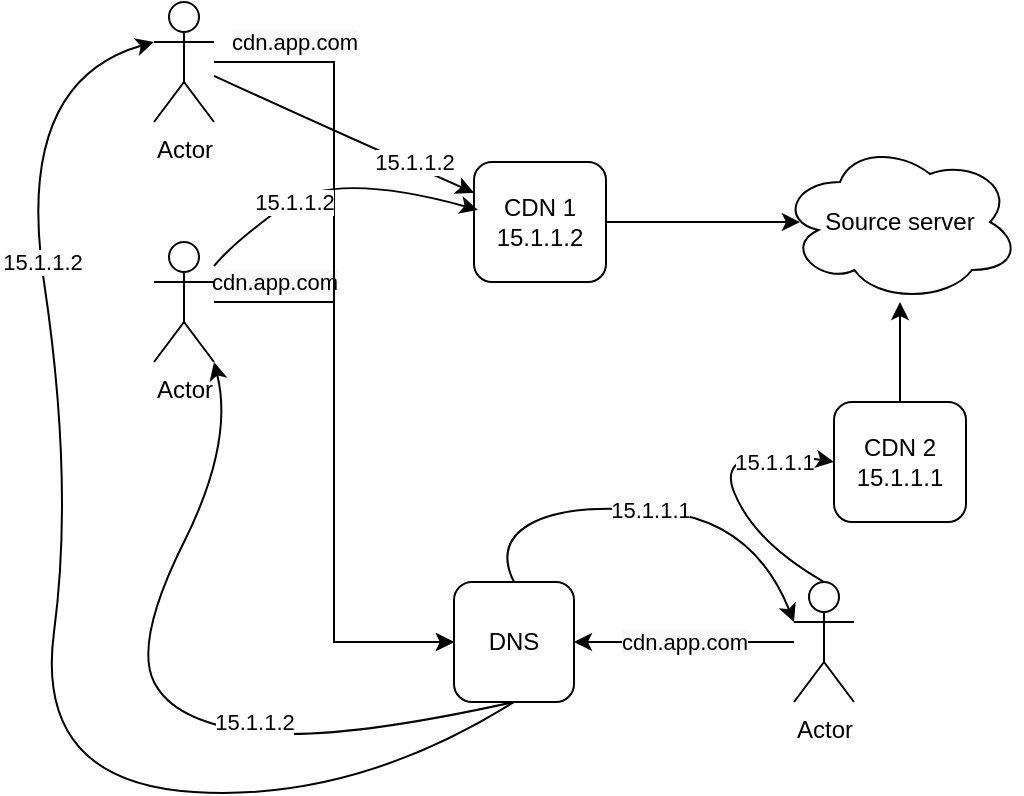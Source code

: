 <mxfile version="26.0.10">
  <diagram name="Страница — 1" id="Ppnn56PcBATUVLtVRlP-">
    <mxGraphModel dx="989" dy="551" grid="1" gridSize="10" guides="1" tooltips="1" connect="1" arrows="1" fold="1" page="1" pageScale="1" pageWidth="827" pageHeight="1169" math="0" shadow="0">
      <root>
        <mxCell id="0" />
        <mxCell id="1" parent="0" />
        <mxCell id="4WDhyZWMr4waz4hkwKIr-9" value="&lt;span style=&quot;background-color: rgb(248, 248, 248);&quot;&gt;cdn.app.com&lt;/span&gt;" style="edgeStyle=orthogonalEdgeStyle;rounded=0;orthogonalLoop=1;jettySize=auto;html=1;entryX=0;entryY=0.5;entryDx=0;entryDy=0;" edge="1" parent="1" source="4WDhyZWMr4waz4hkwKIr-1" target="4WDhyZWMr4waz4hkwKIr-5">
          <mxGeometry x="-0.793" y="10" relative="1" as="geometry">
            <mxPoint as="offset" />
          </mxGeometry>
        </mxCell>
        <mxCell id="4WDhyZWMr4waz4hkwKIr-1" value="Actor" style="shape=umlActor;verticalLabelPosition=bottom;verticalAlign=top;html=1;outlineConnect=0;" vertex="1" parent="1">
          <mxGeometry x="130" y="200" width="30" height="60" as="geometry" />
        </mxCell>
        <UserObject label="&lt;span style=&quot;color: rgb(0, 0, 0); font-family: Helvetica; font-size: 11px; font-style: normal; font-variant-ligatures: normal; font-variant-caps: normal; font-weight: 400; letter-spacing: normal; orphans: 2; text-align: center; text-indent: 0px; text-transform: none; widows: 2; word-spacing: 0px; -webkit-text-stroke-width: 0px; white-space: nowrap; background-color: rgb(248, 248, 248); text-decoration-thickness: initial; text-decoration-style: initial; text-decoration-color: initial; display: inline !important; float: none;&quot;&gt;cdn.app.com&lt;/span&gt;" link="&lt;span style=&quot;color: rgb(0, 0, 0); font-family: Helvetica; font-size: 11px; font-style: normal; font-variant-ligatures: normal; font-variant-caps: normal; font-weight: 400; letter-spacing: normal; orphans: 2; text-align: center; text-indent: 0px; text-transform: none; widows: 2; word-spacing: 0px; -webkit-text-stroke-width: 0px; white-space: nowrap; background-color: rgb(248, 248, 248); text-decoration-thickness: initial; text-decoration-style: initial; text-decoration-color: initial; display: inline !important; float: none;&quot;&gt;cdn.app.com&lt;/span&gt;" id="4WDhyZWMr4waz4hkwKIr-10">
          <mxCell style="edgeStyle=orthogonalEdgeStyle;rounded=0;orthogonalLoop=1;jettySize=auto;html=1;entryX=1;entryY=0.5;entryDx=0;entryDy=0;" edge="1" parent="1" source="4WDhyZWMr4waz4hkwKIr-3" target="4WDhyZWMr4waz4hkwKIr-5">
            <mxGeometry relative="1" as="geometry" />
          </mxCell>
        </UserObject>
        <mxCell id="4WDhyZWMr4waz4hkwKIr-3" value="Actor" style="shape=umlActor;verticalLabelPosition=bottom;verticalAlign=top;html=1;outlineConnect=0;" vertex="1" parent="1">
          <mxGeometry x="450" y="370" width="30" height="60" as="geometry" />
        </mxCell>
        <UserObject label="&lt;span style=&quot;color: rgb(0, 0, 0); font-family: Helvetica; font-size: 11px; font-style: normal; font-variant-ligatures: normal; font-variant-caps: normal; font-weight: 400; letter-spacing: normal; orphans: 2; text-align: center; text-indent: 0px; text-transform: none; widows: 2; word-spacing: 0px; -webkit-text-stroke-width: 0px; white-space: nowrap; background-color: rgb(248, 248, 248); text-decoration-thickness: initial; text-decoration-style: initial; text-decoration-color: initial; display: inline !important; float: none;&quot;&gt;cdn.app.com&lt;/span&gt;" link="&lt;span style=&quot;color: rgb(0, 0, 0); font-family: Helvetica; font-size: 11px; font-style: normal; font-variant-ligatures: normal; font-variant-caps: normal; font-weight: 400; letter-spacing: normal; orphans: 2; text-align: center; text-indent: 0px; text-transform: none; widows: 2; word-spacing: 0px; -webkit-text-stroke-width: 0px; white-space: nowrap; background-color: rgb(248, 248, 248); text-decoration-thickness: initial; text-decoration-style: initial; text-decoration-color: initial; display: inline !important; float: none;&quot;&gt;cdn.app.com&lt;/span&gt;" id="4WDhyZWMr4waz4hkwKIr-8">
          <mxCell style="edgeStyle=orthogonalEdgeStyle;rounded=0;orthogonalLoop=1;jettySize=auto;html=1;entryX=0;entryY=0.5;entryDx=0;entryDy=0;" edge="1" parent="1" source="4WDhyZWMr4waz4hkwKIr-4" target="4WDhyZWMr4waz4hkwKIr-5">
            <mxGeometry x="-0.805" y="10" relative="1" as="geometry">
              <mxPoint as="offset" />
            </mxGeometry>
          </mxCell>
        </UserObject>
        <mxCell id="4WDhyZWMr4waz4hkwKIr-4" value="Actor" style="shape=umlActor;verticalLabelPosition=bottom;verticalAlign=top;html=1;outlineConnect=0;" vertex="1" parent="1">
          <mxGeometry x="130" y="80" width="30" height="60" as="geometry" />
        </mxCell>
        <mxCell id="4WDhyZWMr4waz4hkwKIr-5" value="DNS" style="rounded=1;whiteSpace=wrap;html=1;" vertex="1" parent="1">
          <mxGeometry x="280" y="370" width="60" height="60" as="geometry" />
        </mxCell>
        <mxCell id="4WDhyZWMr4waz4hkwKIr-13" value="CDN 1&lt;div&gt;15.1.1.2&lt;/div&gt;" style="rounded=1;whiteSpace=wrap;html=1;" vertex="1" parent="1">
          <mxGeometry x="290" y="160" width="66" height="60" as="geometry" />
        </mxCell>
        <mxCell id="4WDhyZWMr4waz4hkwKIr-17" value="&lt;span style=&quot;color: rgb(0, 0, 0); font-family: Helvetica; font-size: 11px; font-style: normal; font-variant-ligatures: normal; font-variant-caps: normal; font-weight: 400; letter-spacing: normal; orphans: 2; text-align: center; text-indent: 0px; text-transform: none; widows: 2; word-spacing: 0px; -webkit-text-stroke-width: 0px; white-space: nowrap; background-color: rgb(255, 255, 255); text-decoration-thickness: initial; text-decoration-style: initial; text-decoration-color: initial; float: none; display: inline !important;&quot;&gt;15.1.1.2&lt;/span&gt;" style="curved=1;endArrow=classic;html=1;rounded=0;entryX=0.03;entryY=0.399;entryDx=0;entryDy=0;entryPerimeter=0;" edge="1" parent="1">
          <mxGeometry x="-0.32" y="-1" width="50" height="50" relative="1" as="geometry">
            <mxPoint x="160" y="212" as="sourcePoint" />
            <mxPoint x="291.98" y="183.94" as="targetPoint" />
            <Array as="points">
              <mxPoint x="170" y="200" />
              <mxPoint x="220" y="164" />
            </Array>
            <mxPoint as="offset" />
          </mxGeometry>
        </mxCell>
        <mxCell id="4WDhyZWMr4waz4hkwKIr-18" value="&lt;span style=&quot;color: rgb(0, 0, 0); font-family: Helvetica; font-size: 11px; font-style: normal; font-variant-ligatures: normal; font-variant-caps: normal; font-weight: 400; letter-spacing: normal; orphans: 2; text-align: center; text-indent: 0px; text-transform: none; widows: 2; word-spacing: 0px; -webkit-text-stroke-width: 0px; white-space: nowrap; background-color: rgb(255, 255, 255); text-decoration-thickness: initial; text-decoration-style: initial; text-decoration-color: initial; float: none; display: inline !important;&quot;&gt;15.1.1.2&lt;/span&gt;" style="curved=1;endArrow=classic;html=1;rounded=0;" edge="1" parent="1" source="4WDhyZWMr4waz4hkwKIr-4" target="4WDhyZWMr4waz4hkwKIr-13">
          <mxGeometry x="0.528" y="2" width="50" height="50" relative="1" as="geometry">
            <mxPoint x="240" y="100" as="sourcePoint" />
            <mxPoint x="290" y="50" as="targetPoint" />
            <Array as="points">
              <mxPoint x="210" y="140" />
            </Array>
            <mxPoint as="offset" />
          </mxGeometry>
        </mxCell>
        <mxCell id="4WDhyZWMr4waz4hkwKIr-27" style="edgeStyle=orthogonalEdgeStyle;rounded=0;orthogonalLoop=1;jettySize=auto;html=1;" edge="1" parent="1" source="4WDhyZWMr4waz4hkwKIr-19" target="4WDhyZWMr4waz4hkwKIr-25">
          <mxGeometry relative="1" as="geometry" />
        </mxCell>
        <mxCell id="4WDhyZWMr4waz4hkwKIr-19" value="CDN 2&lt;div&gt;15.1.1.1&lt;/div&gt;" style="rounded=1;whiteSpace=wrap;html=1;" vertex="1" parent="1">
          <mxGeometry x="470" y="280" width="66" height="60" as="geometry" />
        </mxCell>
        <mxCell id="4WDhyZWMr4waz4hkwKIr-20" value="&lt;span style=&quot;color: rgb(0, 0, 0); font-family: Helvetica; font-size: 11px; font-style: normal; font-variant-ligatures: normal; font-variant-caps: normal; font-weight: 400; letter-spacing: normal; orphans: 2; text-align: center; text-indent: 0px; text-transform: none; widows: 2; word-spacing: 0px; -webkit-text-stroke-width: 0px; white-space: nowrap; background-color: rgb(255, 255, 255); text-decoration-thickness: initial; text-decoration-style: initial; text-decoration-color: initial; display: inline !important; float: none;&quot;&gt;15.1.1.1&lt;/span&gt;" style="curved=1;endArrow=classic;html=1;rounded=0;exitX=0.5;exitY=0;exitDx=0;exitDy=0;exitPerimeter=0;entryX=0;entryY=0.5;entryDx=0;entryDy=0;" edge="1" parent="1" source="4WDhyZWMr4waz4hkwKIr-3" target="4WDhyZWMr4waz4hkwKIr-19">
          <mxGeometry x="0.618" y="-5" width="50" height="50" relative="1" as="geometry">
            <mxPoint x="390" y="210" as="sourcePoint" />
            <mxPoint x="440" y="160" as="targetPoint" />
            <Array as="points">
              <mxPoint x="430" y="350" />
              <mxPoint x="410" y="300" />
            </Array>
            <mxPoint as="offset" />
          </mxGeometry>
        </mxCell>
        <mxCell id="4WDhyZWMr4waz4hkwKIr-21" value="15.1.1.1" style="curved=1;endArrow=classic;html=1;rounded=0;exitX=0.5;exitY=0;exitDx=0;exitDy=0;entryX=0;entryY=0.333;entryDx=0;entryDy=0;entryPerimeter=0;" edge="1" parent="1" source="4WDhyZWMr4waz4hkwKIr-5" target="4WDhyZWMr4waz4hkwKIr-3">
          <mxGeometry width="50" height="50" relative="1" as="geometry">
            <mxPoint x="320" y="350" as="sourcePoint" />
            <mxPoint x="370" y="300" as="targetPoint" />
            <Array as="points">
              <mxPoint x="300" y="350" />
              <mxPoint x="340" y="330" />
              <mxPoint x="430" y="340" />
            </Array>
          </mxGeometry>
        </mxCell>
        <mxCell id="4WDhyZWMr4waz4hkwKIr-22" value="15.1.1.2" style="curved=1;endArrow=classic;html=1;rounded=0;entryX=1;entryY=1;entryDx=0;entryDy=0;entryPerimeter=0;exitX=0.5;exitY=1;exitDx=0;exitDy=0;" edge="1" parent="1" source="4WDhyZWMr4waz4hkwKIr-5" target="4WDhyZWMr4waz4hkwKIr-1">
          <mxGeometry x="-0.281" y="-5" width="50" height="50" relative="1" as="geometry">
            <mxPoint x="323" y="230" as="sourcePoint" />
            <mxPoint x="460" y="400" as="targetPoint" />
            <Array as="points">
              <mxPoint x="220" y="450" />
              <mxPoint x="140" y="440" />
              <mxPoint x="120" y="400" />
              <mxPoint x="170" y="300" />
            </Array>
            <mxPoint as="offset" />
          </mxGeometry>
        </mxCell>
        <mxCell id="4WDhyZWMr4waz4hkwKIr-23" value="&lt;span style=&quot;color: rgb(0, 0, 0); font-family: Helvetica; font-size: 11px; font-style: normal; font-variant-ligatures: normal; font-variant-caps: normal; font-weight: 400; letter-spacing: normal; orphans: 2; text-align: center; text-indent: 0px; text-transform: none; widows: 2; word-spacing: 0px; -webkit-text-stroke-width: 0px; white-space: nowrap; background-color: rgb(255, 255, 255); text-decoration-thickness: initial; text-decoration-style: initial; text-decoration-color: initial; display: inline !important; float: none;&quot;&gt;15.1.1.2&lt;/span&gt;" style="curved=1;endArrow=classic;html=1;rounded=0;exitX=0.5;exitY=1;exitDx=0;exitDy=0;entryX=0;entryY=0.333;entryDx=0;entryDy=0;entryPerimeter=0;" edge="1" parent="1" source="4WDhyZWMr4waz4hkwKIr-5" target="4WDhyZWMr4waz4hkwKIr-4">
          <mxGeometry x="0.519" width="50" height="50" relative="1" as="geometry">
            <mxPoint x="350" y="310" as="sourcePoint" />
            <mxPoint x="400" y="260" as="targetPoint" />
            <Array as="points">
              <mxPoint x="230" y="480" />
              <mxPoint x="70" y="470" />
              <mxPoint x="90" y="320" />
              <mxPoint x="60" y="120" />
            </Array>
            <mxPoint as="offset" />
          </mxGeometry>
        </mxCell>
        <mxCell id="4WDhyZWMr4waz4hkwKIr-25" value="Source server" style="ellipse;shape=cloud;whiteSpace=wrap;html=1;" vertex="1" parent="1">
          <mxGeometry x="443" y="150" width="120" height="80" as="geometry" />
        </mxCell>
        <mxCell id="4WDhyZWMr4waz4hkwKIr-26" style="edgeStyle=orthogonalEdgeStyle;rounded=0;orthogonalLoop=1;jettySize=auto;html=1;entryX=0.083;entryY=0.5;entryDx=0;entryDy=0;entryPerimeter=0;" edge="1" parent="1" source="4WDhyZWMr4waz4hkwKIr-13" target="4WDhyZWMr4waz4hkwKIr-25">
          <mxGeometry relative="1" as="geometry" />
        </mxCell>
      </root>
    </mxGraphModel>
  </diagram>
</mxfile>
